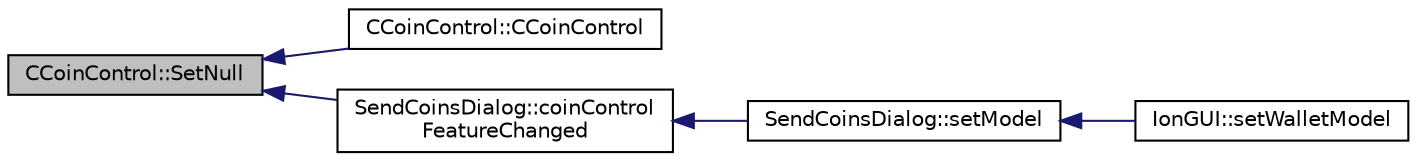 digraph "CCoinControl::SetNull"
{
  edge [fontname="Helvetica",fontsize="10",labelfontname="Helvetica",labelfontsize="10"];
  node [fontname="Helvetica",fontsize="10",shape=record];
  rankdir="LR";
  Node23 [label="CCoinControl::SetNull",height=0.2,width=0.4,color="black", fillcolor="grey75", style="filled", fontcolor="black"];
  Node23 -> Node24 [dir="back",color="midnightblue",fontsize="10",style="solid",fontname="Helvetica"];
  Node24 [label="CCoinControl::CCoinControl",height=0.2,width=0.4,color="black", fillcolor="white", style="filled",URL="$dc/d48/class_c_coin_control.html#a76b6d0cfff21c4d74a4c4aebfc7f697d"];
  Node23 -> Node25 [dir="back",color="midnightblue",fontsize="10",style="solid",fontname="Helvetica"];
  Node25 [label="SendCoinsDialog::coinControl\lFeatureChanged",height=0.2,width=0.4,color="black", fillcolor="white", style="filled",URL="$d6/de6/class_send_coins_dialog.html#af13ddd00abec4f060632d887b5e838a3"];
  Node25 -> Node26 [dir="back",color="midnightblue",fontsize="10",style="solid",fontname="Helvetica"];
  Node26 [label="SendCoinsDialog::setModel",height=0.2,width=0.4,color="black", fillcolor="white", style="filled",URL="$d6/de6/class_send_coins_dialog.html#a73a6c1b1850a334ee652ac167713a2aa"];
  Node26 -> Node27 [dir="back",color="midnightblue",fontsize="10",style="solid",fontname="Helvetica"];
  Node27 [label="IonGUI::setWalletModel",height=0.2,width=0.4,color="black", fillcolor="white", style="filled",URL="$dc/d0b/class_ion_g_u_i.html#a37f87db65498b036d387c705a749c45d",tooltip="Set the wallet model. "];
}

